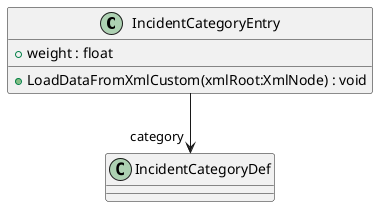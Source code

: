 @startuml
class IncidentCategoryEntry {
    + weight : float
    + LoadDataFromXmlCustom(xmlRoot:XmlNode) : void
}
IncidentCategoryEntry --> "category" IncidentCategoryDef
@enduml
